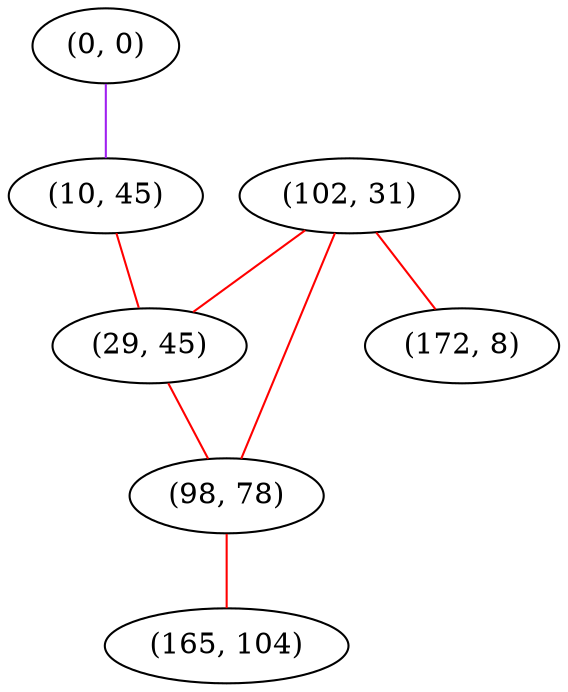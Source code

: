 graph "" {
"(0, 0)";
"(10, 45)";
"(102, 31)";
"(29, 45)";
"(98, 78)";
"(165, 104)";
"(172, 8)";
"(0, 0)" -- "(10, 45)"  [color=purple, key=0, weight=4];
"(10, 45)" -- "(29, 45)"  [color=red, key=0, weight=1];
"(102, 31)" -- "(98, 78)"  [color=red, key=0, weight=1];
"(102, 31)" -- "(29, 45)"  [color=red, key=0, weight=1];
"(102, 31)" -- "(172, 8)"  [color=red, key=0, weight=1];
"(29, 45)" -- "(98, 78)"  [color=red, key=0, weight=1];
"(98, 78)" -- "(165, 104)"  [color=red, key=0, weight=1];
}
